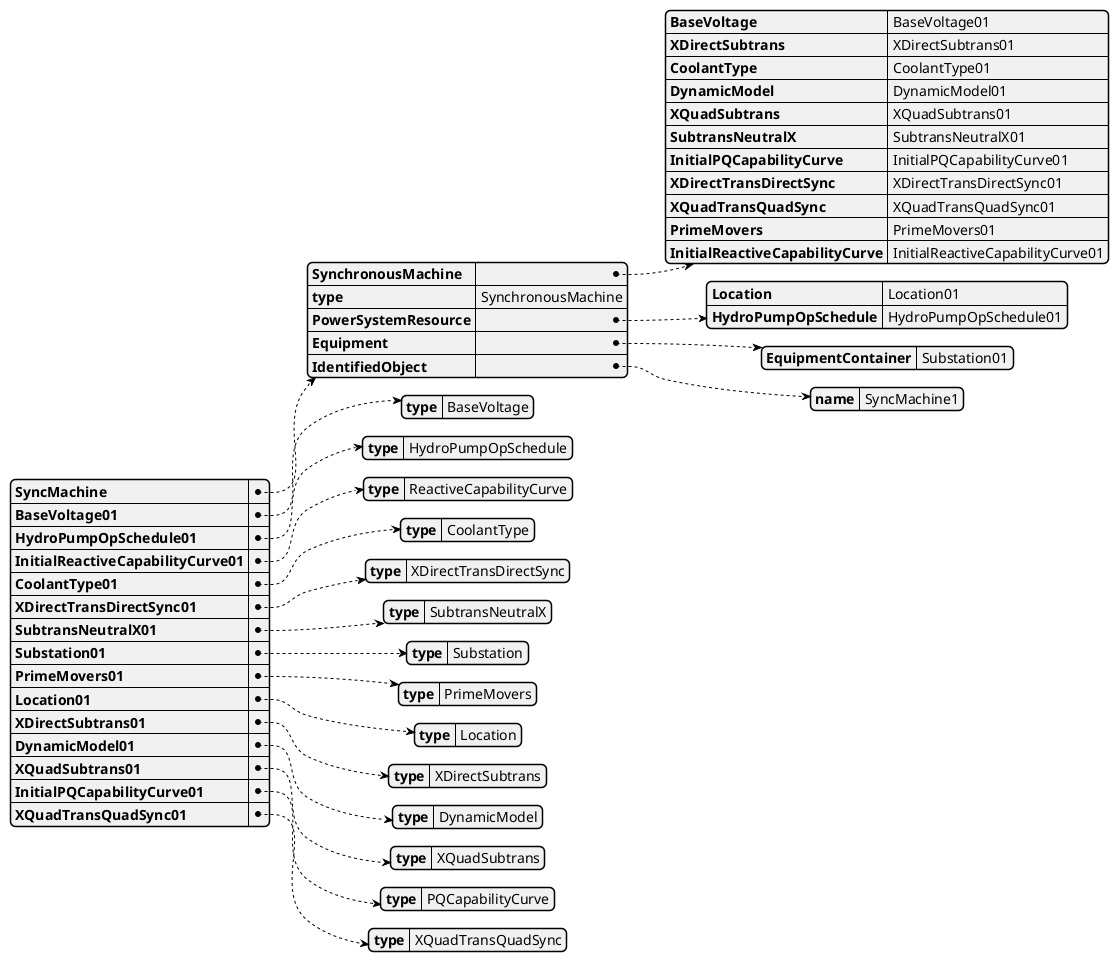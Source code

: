 @startjson
{
  "SyncMachine": {
    "SynchronousMachine": {
      "BaseVoltage": "BaseVoltage01",
      "XDirectSubtrans": "XDirectSubtrans01",
      "CoolantType": "CoolantType01",
      "DynamicModel": "DynamicModel01",
      "XQuadSubtrans": "XQuadSubtrans01",
      "SubtransNeutralX": "SubtransNeutralX01",
      "InitialPQCapabilityCurve": "InitialPQCapabilityCurve01",
      "XDirectTransDirectSync": "XDirectTransDirectSync01",
      "XQuadTransQuadSync": "XQuadTransQuadSync01",
      "PrimeMovers": "PrimeMovers01",
      "InitialReactiveCapabilityCurve": "InitialReactiveCapabilityCurve01"
    },
    "type": "SynchronousMachine",
    "PowerSystemResource": {
      "Location": "Location01",
      "HydroPumpOpSchedule": "HydroPumpOpSchedule01"
    },
    "Equipment": {
      "EquipmentContainer": "Substation01"
    },
    "IdentifiedObject": {
      "name": "SyncMachine1"
    }
  },
  "BaseVoltage01": {
    "type": "BaseVoltage"
  },
  "HydroPumpOpSchedule01": {
    "type": "HydroPumpOpSchedule"
  },
  "InitialReactiveCapabilityCurve01": {
    "type": "ReactiveCapabilityCurve"
  },
  "CoolantType01": {
    "type": "CoolantType"
  },
  "XDirectTransDirectSync01": {
    "type": "XDirectTransDirectSync"
  },
  "SubtransNeutralX01": {
    "type": "SubtransNeutralX"
  },
  "Substation01": {
    "type": "Substation"
  },
  "PrimeMovers01": {
    "type": "PrimeMovers"
  },
  "Location01": {
    "type": "Location"
  },
  "XDirectSubtrans01": {
    "type": "XDirectSubtrans"
  },
  "DynamicModel01": {
    "type": "DynamicModel"
  },
  "XQuadSubtrans01": {
    "type": "XQuadSubtrans"
  },
  "InitialPQCapabilityCurve01": {
    "type": "PQCapabilityCurve"
  },
  "XQuadTransQuadSync01": {
    "type": "XQuadTransQuadSync"
  }
}
@endjson
